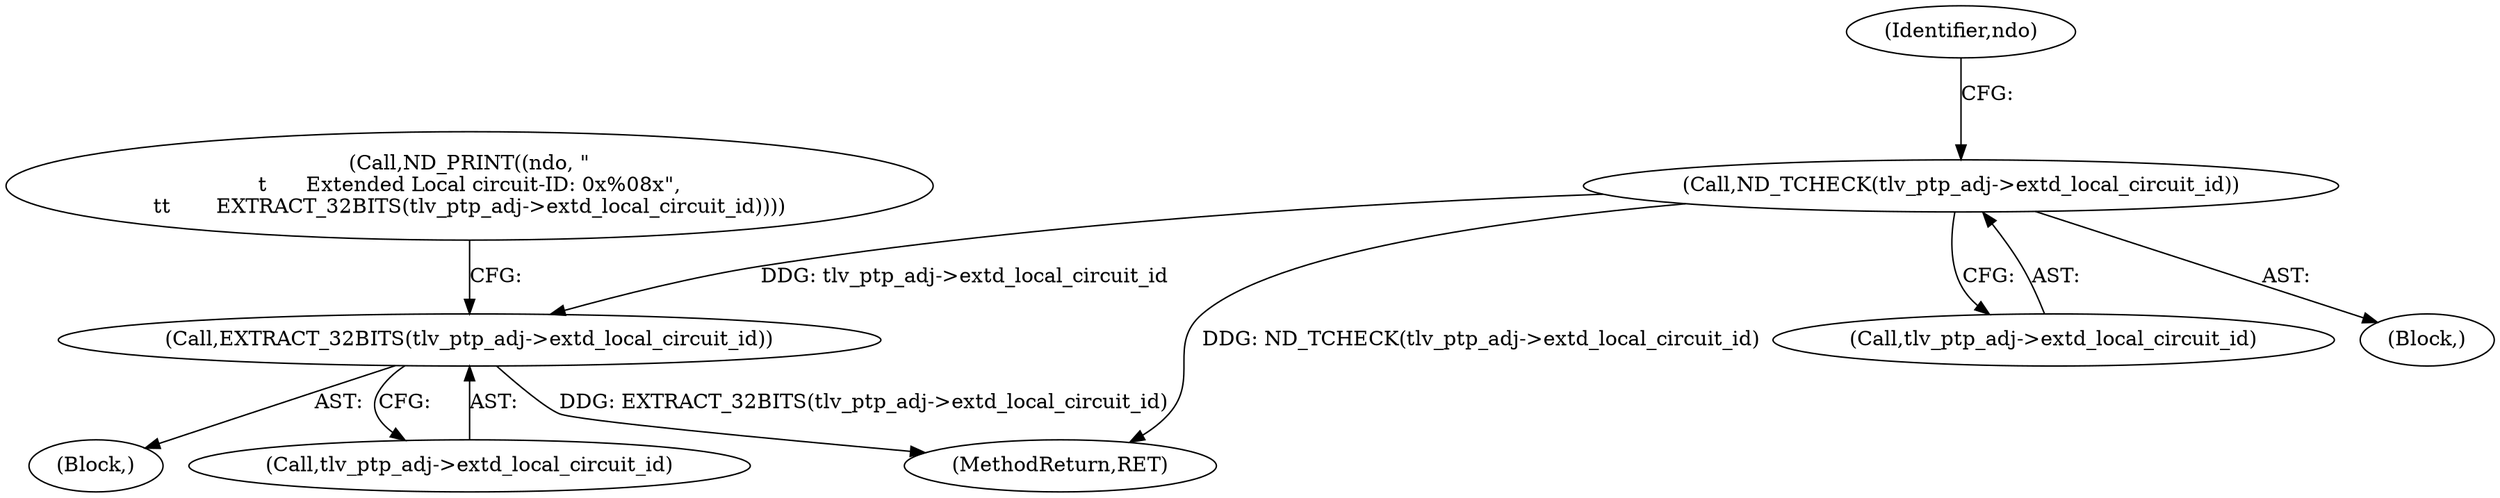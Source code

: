 digraph "0_tcpdump_3b32029db354cbc875127869d9b12a9addc75b50@pointer" {
"1002115" [label="(Call,EXTRACT_32BITS(tlv_ptp_adj->extd_local_circuit_id))"];
"1002106" [label="(Call,ND_TCHECK(tlv_ptp_adj->extd_local_circuit_id))"];
"1002107" [label="(Call,tlv_ptp_adj->extd_local_circuit_id)"];
"1002106" [label="(Call,ND_TCHECK(tlv_ptp_adj->extd_local_circuit_id))"];
"1002113" [label="(Block,)"];
"1002110" [label="(Call,ND_PRINT((ndo, \"\n\t      Extended Local circuit-ID: 0x%08x\",\n\t\t       EXTRACT_32BITS(tlv_ptp_adj->extd_local_circuit_id))))"];
"1002112" [label="(Identifier,ndo)"];
"1002105" [label="(Block,)"];
"1002115" [label="(Call,EXTRACT_32BITS(tlv_ptp_adj->extd_local_circuit_id))"];
"1002116" [label="(Call,tlv_ptp_adj->extd_local_circuit_id)"];
"1003083" [label="(MethodReturn,RET)"];
"1002115" -> "1002113"  [label="AST: "];
"1002115" -> "1002116"  [label="CFG: "];
"1002116" -> "1002115"  [label="AST: "];
"1002110" -> "1002115"  [label="CFG: "];
"1002115" -> "1003083"  [label="DDG: EXTRACT_32BITS(tlv_ptp_adj->extd_local_circuit_id)"];
"1002106" -> "1002115"  [label="DDG: tlv_ptp_adj->extd_local_circuit_id"];
"1002106" -> "1002105"  [label="AST: "];
"1002106" -> "1002107"  [label="CFG: "];
"1002107" -> "1002106"  [label="AST: "];
"1002112" -> "1002106"  [label="CFG: "];
"1002106" -> "1003083"  [label="DDG: ND_TCHECK(tlv_ptp_adj->extd_local_circuit_id)"];
}
